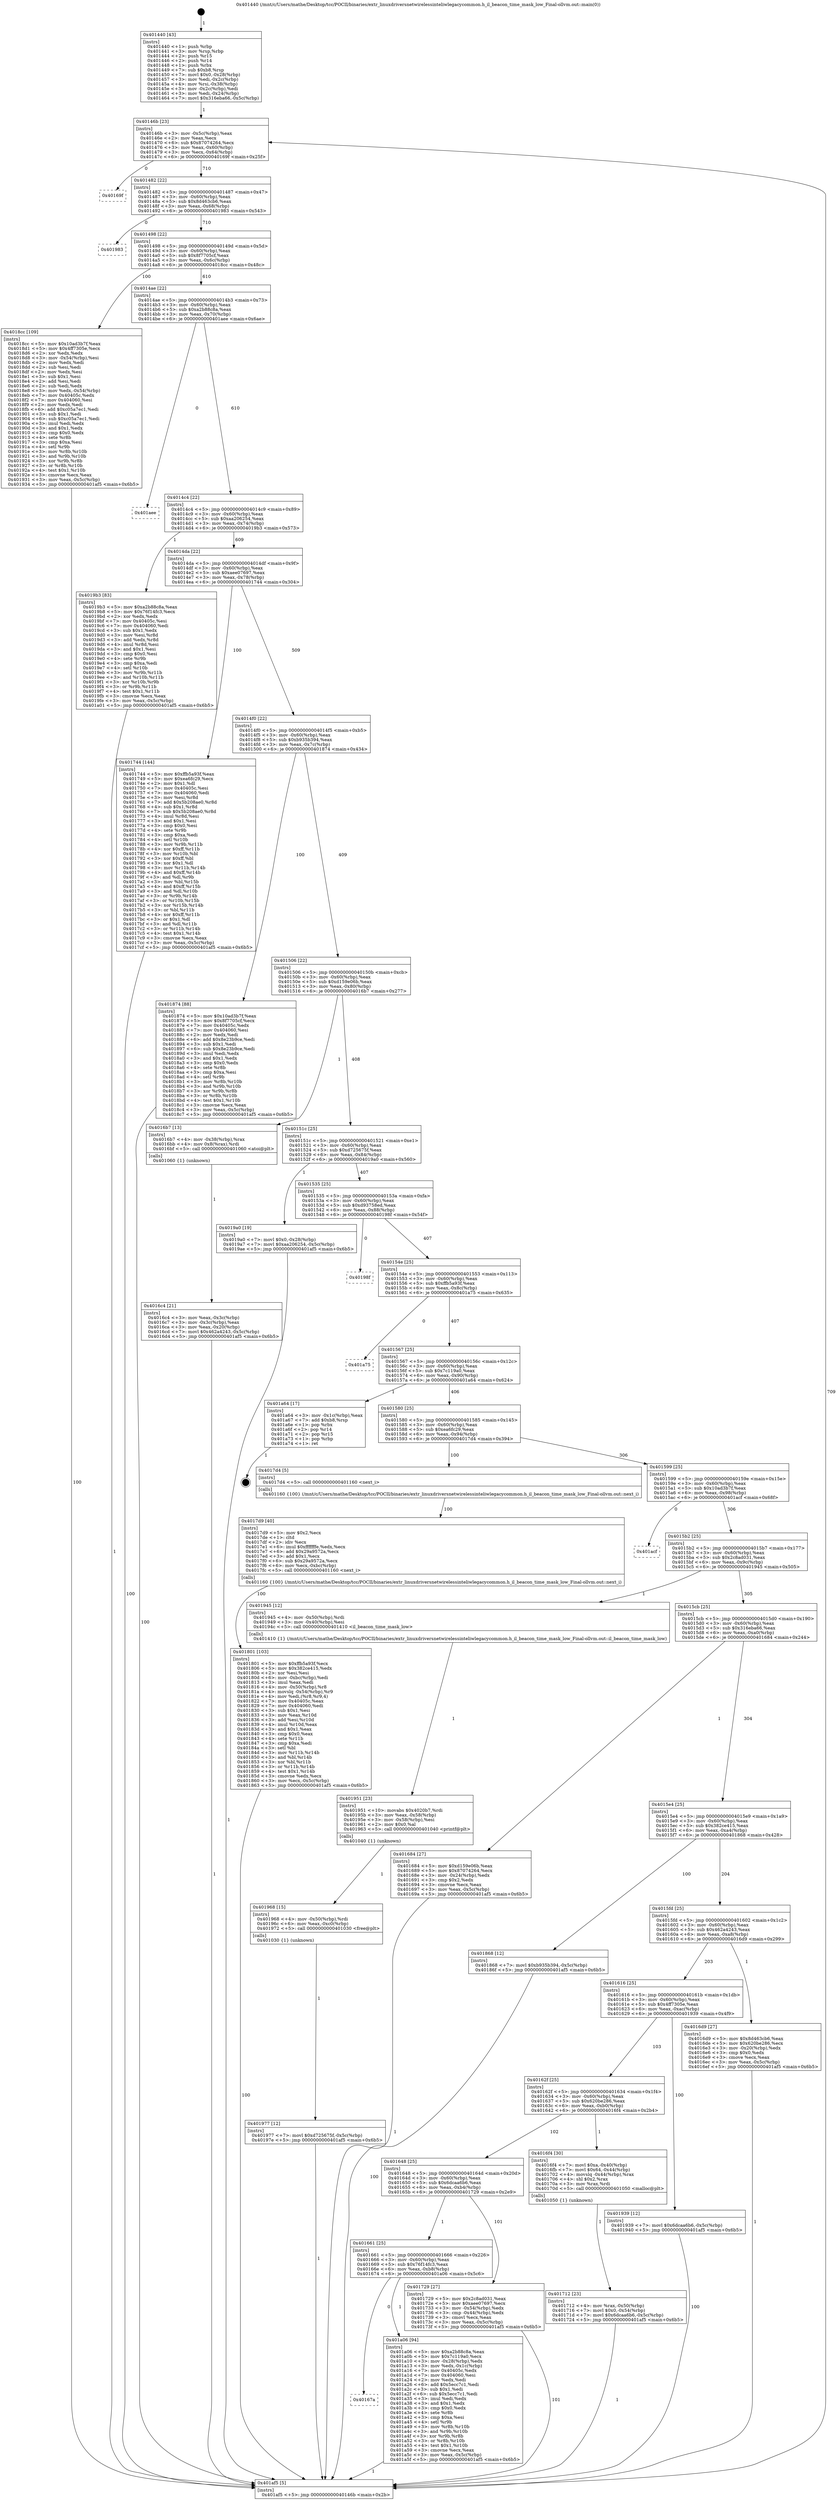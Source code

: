 digraph "0x401440" {
  label = "0x401440 (/mnt/c/Users/mathe/Desktop/tcc/POCII/binaries/extr_linuxdriversnetwirelessinteliwlegacycommon.h_il_beacon_time_mask_low_Final-ollvm.out::main(0))"
  labelloc = "t"
  node[shape=record]

  Entry [label="",width=0.3,height=0.3,shape=circle,fillcolor=black,style=filled]
  "0x40146b" [label="{
     0x40146b [23]\l
     | [instrs]\l
     &nbsp;&nbsp;0x40146b \<+3\>: mov -0x5c(%rbp),%eax\l
     &nbsp;&nbsp;0x40146e \<+2\>: mov %eax,%ecx\l
     &nbsp;&nbsp;0x401470 \<+6\>: sub $0x87074264,%ecx\l
     &nbsp;&nbsp;0x401476 \<+3\>: mov %eax,-0x60(%rbp)\l
     &nbsp;&nbsp;0x401479 \<+3\>: mov %ecx,-0x64(%rbp)\l
     &nbsp;&nbsp;0x40147c \<+6\>: je 000000000040169f \<main+0x25f\>\l
  }"]
  "0x40169f" [label="{
     0x40169f\l
  }", style=dashed]
  "0x401482" [label="{
     0x401482 [22]\l
     | [instrs]\l
     &nbsp;&nbsp;0x401482 \<+5\>: jmp 0000000000401487 \<main+0x47\>\l
     &nbsp;&nbsp;0x401487 \<+3\>: mov -0x60(%rbp),%eax\l
     &nbsp;&nbsp;0x40148a \<+5\>: sub $0x8d463cb6,%eax\l
     &nbsp;&nbsp;0x40148f \<+3\>: mov %eax,-0x68(%rbp)\l
     &nbsp;&nbsp;0x401492 \<+6\>: je 0000000000401983 \<main+0x543\>\l
  }"]
  Exit [label="",width=0.3,height=0.3,shape=circle,fillcolor=black,style=filled,peripheries=2]
  "0x401983" [label="{
     0x401983\l
  }", style=dashed]
  "0x401498" [label="{
     0x401498 [22]\l
     | [instrs]\l
     &nbsp;&nbsp;0x401498 \<+5\>: jmp 000000000040149d \<main+0x5d\>\l
     &nbsp;&nbsp;0x40149d \<+3\>: mov -0x60(%rbp),%eax\l
     &nbsp;&nbsp;0x4014a0 \<+5\>: sub $0x8f7705cf,%eax\l
     &nbsp;&nbsp;0x4014a5 \<+3\>: mov %eax,-0x6c(%rbp)\l
     &nbsp;&nbsp;0x4014a8 \<+6\>: je 00000000004018cc \<main+0x48c\>\l
  }"]
  "0x40167a" [label="{
     0x40167a\l
  }", style=dashed]
  "0x4018cc" [label="{
     0x4018cc [109]\l
     | [instrs]\l
     &nbsp;&nbsp;0x4018cc \<+5\>: mov $0x10ad3b7f,%eax\l
     &nbsp;&nbsp;0x4018d1 \<+5\>: mov $0x4ff7305e,%ecx\l
     &nbsp;&nbsp;0x4018d6 \<+2\>: xor %edx,%edx\l
     &nbsp;&nbsp;0x4018d8 \<+3\>: mov -0x54(%rbp),%esi\l
     &nbsp;&nbsp;0x4018db \<+2\>: mov %edx,%edi\l
     &nbsp;&nbsp;0x4018dd \<+2\>: sub %esi,%edi\l
     &nbsp;&nbsp;0x4018df \<+2\>: mov %edx,%esi\l
     &nbsp;&nbsp;0x4018e1 \<+3\>: sub $0x1,%esi\l
     &nbsp;&nbsp;0x4018e4 \<+2\>: add %esi,%edi\l
     &nbsp;&nbsp;0x4018e6 \<+2\>: sub %edi,%edx\l
     &nbsp;&nbsp;0x4018e8 \<+3\>: mov %edx,-0x54(%rbp)\l
     &nbsp;&nbsp;0x4018eb \<+7\>: mov 0x40405c,%edx\l
     &nbsp;&nbsp;0x4018f2 \<+7\>: mov 0x404060,%esi\l
     &nbsp;&nbsp;0x4018f9 \<+2\>: mov %edx,%edi\l
     &nbsp;&nbsp;0x4018fb \<+6\>: add $0xc05a7ec1,%edi\l
     &nbsp;&nbsp;0x401901 \<+3\>: sub $0x1,%edi\l
     &nbsp;&nbsp;0x401904 \<+6\>: sub $0xc05a7ec1,%edi\l
     &nbsp;&nbsp;0x40190a \<+3\>: imul %edi,%edx\l
     &nbsp;&nbsp;0x40190d \<+3\>: and $0x1,%edx\l
     &nbsp;&nbsp;0x401910 \<+3\>: cmp $0x0,%edx\l
     &nbsp;&nbsp;0x401913 \<+4\>: sete %r8b\l
     &nbsp;&nbsp;0x401917 \<+3\>: cmp $0xa,%esi\l
     &nbsp;&nbsp;0x40191a \<+4\>: setl %r9b\l
     &nbsp;&nbsp;0x40191e \<+3\>: mov %r8b,%r10b\l
     &nbsp;&nbsp;0x401921 \<+3\>: and %r9b,%r10b\l
     &nbsp;&nbsp;0x401924 \<+3\>: xor %r9b,%r8b\l
     &nbsp;&nbsp;0x401927 \<+3\>: or %r8b,%r10b\l
     &nbsp;&nbsp;0x40192a \<+4\>: test $0x1,%r10b\l
     &nbsp;&nbsp;0x40192e \<+3\>: cmovne %ecx,%eax\l
     &nbsp;&nbsp;0x401931 \<+3\>: mov %eax,-0x5c(%rbp)\l
     &nbsp;&nbsp;0x401934 \<+5\>: jmp 0000000000401af5 \<main+0x6b5\>\l
  }"]
  "0x4014ae" [label="{
     0x4014ae [22]\l
     | [instrs]\l
     &nbsp;&nbsp;0x4014ae \<+5\>: jmp 00000000004014b3 \<main+0x73\>\l
     &nbsp;&nbsp;0x4014b3 \<+3\>: mov -0x60(%rbp),%eax\l
     &nbsp;&nbsp;0x4014b6 \<+5\>: sub $0xa2b88c8a,%eax\l
     &nbsp;&nbsp;0x4014bb \<+3\>: mov %eax,-0x70(%rbp)\l
     &nbsp;&nbsp;0x4014be \<+6\>: je 0000000000401aee \<main+0x6ae\>\l
  }"]
  "0x401a06" [label="{
     0x401a06 [94]\l
     | [instrs]\l
     &nbsp;&nbsp;0x401a06 \<+5\>: mov $0xa2b88c8a,%eax\l
     &nbsp;&nbsp;0x401a0b \<+5\>: mov $0x7c119a0,%ecx\l
     &nbsp;&nbsp;0x401a10 \<+3\>: mov -0x28(%rbp),%edx\l
     &nbsp;&nbsp;0x401a13 \<+3\>: mov %edx,-0x1c(%rbp)\l
     &nbsp;&nbsp;0x401a16 \<+7\>: mov 0x40405c,%edx\l
     &nbsp;&nbsp;0x401a1d \<+7\>: mov 0x404060,%esi\l
     &nbsp;&nbsp;0x401a24 \<+2\>: mov %edx,%edi\l
     &nbsp;&nbsp;0x401a26 \<+6\>: add $0x5ecc7c1,%edi\l
     &nbsp;&nbsp;0x401a2c \<+3\>: sub $0x1,%edi\l
     &nbsp;&nbsp;0x401a2f \<+6\>: sub $0x5ecc7c1,%edi\l
     &nbsp;&nbsp;0x401a35 \<+3\>: imul %edi,%edx\l
     &nbsp;&nbsp;0x401a38 \<+3\>: and $0x1,%edx\l
     &nbsp;&nbsp;0x401a3b \<+3\>: cmp $0x0,%edx\l
     &nbsp;&nbsp;0x401a3e \<+4\>: sete %r8b\l
     &nbsp;&nbsp;0x401a42 \<+3\>: cmp $0xa,%esi\l
     &nbsp;&nbsp;0x401a45 \<+4\>: setl %r9b\l
     &nbsp;&nbsp;0x401a49 \<+3\>: mov %r8b,%r10b\l
     &nbsp;&nbsp;0x401a4c \<+3\>: and %r9b,%r10b\l
     &nbsp;&nbsp;0x401a4f \<+3\>: xor %r9b,%r8b\l
     &nbsp;&nbsp;0x401a52 \<+3\>: or %r8b,%r10b\l
     &nbsp;&nbsp;0x401a55 \<+4\>: test $0x1,%r10b\l
     &nbsp;&nbsp;0x401a59 \<+3\>: cmovne %ecx,%eax\l
     &nbsp;&nbsp;0x401a5c \<+3\>: mov %eax,-0x5c(%rbp)\l
     &nbsp;&nbsp;0x401a5f \<+5\>: jmp 0000000000401af5 \<main+0x6b5\>\l
  }"]
  "0x401aee" [label="{
     0x401aee\l
  }", style=dashed]
  "0x4014c4" [label="{
     0x4014c4 [22]\l
     | [instrs]\l
     &nbsp;&nbsp;0x4014c4 \<+5\>: jmp 00000000004014c9 \<main+0x89\>\l
     &nbsp;&nbsp;0x4014c9 \<+3\>: mov -0x60(%rbp),%eax\l
     &nbsp;&nbsp;0x4014cc \<+5\>: sub $0xaa206254,%eax\l
     &nbsp;&nbsp;0x4014d1 \<+3\>: mov %eax,-0x74(%rbp)\l
     &nbsp;&nbsp;0x4014d4 \<+6\>: je 00000000004019b3 \<main+0x573\>\l
  }"]
  "0x401977" [label="{
     0x401977 [12]\l
     | [instrs]\l
     &nbsp;&nbsp;0x401977 \<+7\>: movl $0xd725675f,-0x5c(%rbp)\l
     &nbsp;&nbsp;0x40197e \<+5\>: jmp 0000000000401af5 \<main+0x6b5\>\l
  }"]
  "0x4019b3" [label="{
     0x4019b3 [83]\l
     | [instrs]\l
     &nbsp;&nbsp;0x4019b3 \<+5\>: mov $0xa2b88c8a,%eax\l
     &nbsp;&nbsp;0x4019b8 \<+5\>: mov $0x76f14fc3,%ecx\l
     &nbsp;&nbsp;0x4019bd \<+2\>: xor %edx,%edx\l
     &nbsp;&nbsp;0x4019bf \<+7\>: mov 0x40405c,%esi\l
     &nbsp;&nbsp;0x4019c6 \<+7\>: mov 0x404060,%edi\l
     &nbsp;&nbsp;0x4019cd \<+3\>: sub $0x1,%edx\l
     &nbsp;&nbsp;0x4019d0 \<+3\>: mov %esi,%r8d\l
     &nbsp;&nbsp;0x4019d3 \<+3\>: add %edx,%r8d\l
     &nbsp;&nbsp;0x4019d6 \<+4\>: imul %r8d,%esi\l
     &nbsp;&nbsp;0x4019da \<+3\>: and $0x1,%esi\l
     &nbsp;&nbsp;0x4019dd \<+3\>: cmp $0x0,%esi\l
     &nbsp;&nbsp;0x4019e0 \<+4\>: sete %r9b\l
     &nbsp;&nbsp;0x4019e4 \<+3\>: cmp $0xa,%edi\l
     &nbsp;&nbsp;0x4019e7 \<+4\>: setl %r10b\l
     &nbsp;&nbsp;0x4019eb \<+3\>: mov %r9b,%r11b\l
     &nbsp;&nbsp;0x4019ee \<+3\>: and %r10b,%r11b\l
     &nbsp;&nbsp;0x4019f1 \<+3\>: xor %r10b,%r9b\l
     &nbsp;&nbsp;0x4019f4 \<+3\>: or %r9b,%r11b\l
     &nbsp;&nbsp;0x4019f7 \<+4\>: test $0x1,%r11b\l
     &nbsp;&nbsp;0x4019fb \<+3\>: cmovne %ecx,%eax\l
     &nbsp;&nbsp;0x4019fe \<+3\>: mov %eax,-0x5c(%rbp)\l
     &nbsp;&nbsp;0x401a01 \<+5\>: jmp 0000000000401af5 \<main+0x6b5\>\l
  }"]
  "0x4014da" [label="{
     0x4014da [22]\l
     | [instrs]\l
     &nbsp;&nbsp;0x4014da \<+5\>: jmp 00000000004014df \<main+0x9f\>\l
     &nbsp;&nbsp;0x4014df \<+3\>: mov -0x60(%rbp),%eax\l
     &nbsp;&nbsp;0x4014e2 \<+5\>: sub $0xaee07697,%eax\l
     &nbsp;&nbsp;0x4014e7 \<+3\>: mov %eax,-0x78(%rbp)\l
     &nbsp;&nbsp;0x4014ea \<+6\>: je 0000000000401744 \<main+0x304\>\l
  }"]
  "0x401968" [label="{
     0x401968 [15]\l
     | [instrs]\l
     &nbsp;&nbsp;0x401968 \<+4\>: mov -0x50(%rbp),%rdi\l
     &nbsp;&nbsp;0x40196c \<+6\>: mov %eax,-0xc0(%rbp)\l
     &nbsp;&nbsp;0x401972 \<+5\>: call 0000000000401030 \<free@plt\>\l
     | [calls]\l
     &nbsp;&nbsp;0x401030 \{1\} (unknown)\l
  }"]
  "0x401744" [label="{
     0x401744 [144]\l
     | [instrs]\l
     &nbsp;&nbsp;0x401744 \<+5\>: mov $0xffb5a93f,%eax\l
     &nbsp;&nbsp;0x401749 \<+5\>: mov $0xea6fc29,%ecx\l
     &nbsp;&nbsp;0x40174e \<+2\>: mov $0x1,%dl\l
     &nbsp;&nbsp;0x401750 \<+7\>: mov 0x40405c,%esi\l
     &nbsp;&nbsp;0x401757 \<+7\>: mov 0x404060,%edi\l
     &nbsp;&nbsp;0x40175e \<+3\>: mov %esi,%r8d\l
     &nbsp;&nbsp;0x401761 \<+7\>: add $0x5b208ae0,%r8d\l
     &nbsp;&nbsp;0x401768 \<+4\>: sub $0x1,%r8d\l
     &nbsp;&nbsp;0x40176c \<+7\>: sub $0x5b208ae0,%r8d\l
     &nbsp;&nbsp;0x401773 \<+4\>: imul %r8d,%esi\l
     &nbsp;&nbsp;0x401777 \<+3\>: and $0x1,%esi\l
     &nbsp;&nbsp;0x40177a \<+3\>: cmp $0x0,%esi\l
     &nbsp;&nbsp;0x40177d \<+4\>: sete %r9b\l
     &nbsp;&nbsp;0x401781 \<+3\>: cmp $0xa,%edi\l
     &nbsp;&nbsp;0x401784 \<+4\>: setl %r10b\l
     &nbsp;&nbsp;0x401788 \<+3\>: mov %r9b,%r11b\l
     &nbsp;&nbsp;0x40178b \<+4\>: xor $0xff,%r11b\l
     &nbsp;&nbsp;0x40178f \<+3\>: mov %r10b,%bl\l
     &nbsp;&nbsp;0x401792 \<+3\>: xor $0xff,%bl\l
     &nbsp;&nbsp;0x401795 \<+3\>: xor $0x1,%dl\l
     &nbsp;&nbsp;0x401798 \<+3\>: mov %r11b,%r14b\l
     &nbsp;&nbsp;0x40179b \<+4\>: and $0xff,%r14b\l
     &nbsp;&nbsp;0x40179f \<+3\>: and %dl,%r9b\l
     &nbsp;&nbsp;0x4017a2 \<+3\>: mov %bl,%r15b\l
     &nbsp;&nbsp;0x4017a5 \<+4\>: and $0xff,%r15b\l
     &nbsp;&nbsp;0x4017a9 \<+3\>: and %dl,%r10b\l
     &nbsp;&nbsp;0x4017ac \<+3\>: or %r9b,%r14b\l
     &nbsp;&nbsp;0x4017af \<+3\>: or %r10b,%r15b\l
     &nbsp;&nbsp;0x4017b2 \<+3\>: xor %r15b,%r14b\l
     &nbsp;&nbsp;0x4017b5 \<+3\>: or %bl,%r11b\l
     &nbsp;&nbsp;0x4017b8 \<+4\>: xor $0xff,%r11b\l
     &nbsp;&nbsp;0x4017bc \<+3\>: or $0x1,%dl\l
     &nbsp;&nbsp;0x4017bf \<+3\>: and %dl,%r11b\l
     &nbsp;&nbsp;0x4017c2 \<+3\>: or %r11b,%r14b\l
     &nbsp;&nbsp;0x4017c5 \<+4\>: test $0x1,%r14b\l
     &nbsp;&nbsp;0x4017c9 \<+3\>: cmovne %ecx,%eax\l
     &nbsp;&nbsp;0x4017cc \<+3\>: mov %eax,-0x5c(%rbp)\l
     &nbsp;&nbsp;0x4017cf \<+5\>: jmp 0000000000401af5 \<main+0x6b5\>\l
  }"]
  "0x4014f0" [label="{
     0x4014f0 [22]\l
     | [instrs]\l
     &nbsp;&nbsp;0x4014f0 \<+5\>: jmp 00000000004014f5 \<main+0xb5\>\l
     &nbsp;&nbsp;0x4014f5 \<+3\>: mov -0x60(%rbp),%eax\l
     &nbsp;&nbsp;0x4014f8 \<+5\>: sub $0xb935b394,%eax\l
     &nbsp;&nbsp;0x4014fd \<+3\>: mov %eax,-0x7c(%rbp)\l
     &nbsp;&nbsp;0x401500 \<+6\>: je 0000000000401874 \<main+0x434\>\l
  }"]
  "0x401951" [label="{
     0x401951 [23]\l
     | [instrs]\l
     &nbsp;&nbsp;0x401951 \<+10\>: movabs $0x4020b7,%rdi\l
     &nbsp;&nbsp;0x40195b \<+3\>: mov %eax,-0x58(%rbp)\l
     &nbsp;&nbsp;0x40195e \<+3\>: mov -0x58(%rbp),%esi\l
     &nbsp;&nbsp;0x401961 \<+2\>: mov $0x0,%al\l
     &nbsp;&nbsp;0x401963 \<+5\>: call 0000000000401040 \<printf@plt\>\l
     | [calls]\l
     &nbsp;&nbsp;0x401040 \{1\} (unknown)\l
  }"]
  "0x401874" [label="{
     0x401874 [88]\l
     | [instrs]\l
     &nbsp;&nbsp;0x401874 \<+5\>: mov $0x10ad3b7f,%eax\l
     &nbsp;&nbsp;0x401879 \<+5\>: mov $0x8f7705cf,%ecx\l
     &nbsp;&nbsp;0x40187e \<+7\>: mov 0x40405c,%edx\l
     &nbsp;&nbsp;0x401885 \<+7\>: mov 0x404060,%esi\l
     &nbsp;&nbsp;0x40188c \<+2\>: mov %edx,%edi\l
     &nbsp;&nbsp;0x40188e \<+6\>: add $0x8e23b9ce,%edi\l
     &nbsp;&nbsp;0x401894 \<+3\>: sub $0x1,%edi\l
     &nbsp;&nbsp;0x401897 \<+6\>: sub $0x8e23b9ce,%edi\l
     &nbsp;&nbsp;0x40189d \<+3\>: imul %edi,%edx\l
     &nbsp;&nbsp;0x4018a0 \<+3\>: and $0x1,%edx\l
     &nbsp;&nbsp;0x4018a3 \<+3\>: cmp $0x0,%edx\l
     &nbsp;&nbsp;0x4018a6 \<+4\>: sete %r8b\l
     &nbsp;&nbsp;0x4018aa \<+3\>: cmp $0xa,%esi\l
     &nbsp;&nbsp;0x4018ad \<+4\>: setl %r9b\l
     &nbsp;&nbsp;0x4018b1 \<+3\>: mov %r8b,%r10b\l
     &nbsp;&nbsp;0x4018b4 \<+3\>: and %r9b,%r10b\l
     &nbsp;&nbsp;0x4018b7 \<+3\>: xor %r9b,%r8b\l
     &nbsp;&nbsp;0x4018ba \<+3\>: or %r8b,%r10b\l
     &nbsp;&nbsp;0x4018bd \<+4\>: test $0x1,%r10b\l
     &nbsp;&nbsp;0x4018c1 \<+3\>: cmovne %ecx,%eax\l
     &nbsp;&nbsp;0x4018c4 \<+3\>: mov %eax,-0x5c(%rbp)\l
     &nbsp;&nbsp;0x4018c7 \<+5\>: jmp 0000000000401af5 \<main+0x6b5\>\l
  }"]
  "0x401506" [label="{
     0x401506 [22]\l
     | [instrs]\l
     &nbsp;&nbsp;0x401506 \<+5\>: jmp 000000000040150b \<main+0xcb\>\l
     &nbsp;&nbsp;0x40150b \<+3\>: mov -0x60(%rbp),%eax\l
     &nbsp;&nbsp;0x40150e \<+5\>: sub $0xd159e06b,%eax\l
     &nbsp;&nbsp;0x401513 \<+3\>: mov %eax,-0x80(%rbp)\l
     &nbsp;&nbsp;0x401516 \<+6\>: je 00000000004016b7 \<main+0x277\>\l
  }"]
  "0x401801" [label="{
     0x401801 [103]\l
     | [instrs]\l
     &nbsp;&nbsp;0x401801 \<+5\>: mov $0xffb5a93f,%ecx\l
     &nbsp;&nbsp;0x401806 \<+5\>: mov $0x382ce415,%edx\l
     &nbsp;&nbsp;0x40180b \<+2\>: xor %esi,%esi\l
     &nbsp;&nbsp;0x40180d \<+6\>: mov -0xbc(%rbp),%edi\l
     &nbsp;&nbsp;0x401813 \<+3\>: imul %eax,%edi\l
     &nbsp;&nbsp;0x401816 \<+4\>: mov -0x50(%rbp),%r8\l
     &nbsp;&nbsp;0x40181a \<+4\>: movslq -0x54(%rbp),%r9\l
     &nbsp;&nbsp;0x40181e \<+4\>: mov %edi,(%r8,%r9,4)\l
     &nbsp;&nbsp;0x401822 \<+7\>: mov 0x40405c,%eax\l
     &nbsp;&nbsp;0x401829 \<+7\>: mov 0x404060,%edi\l
     &nbsp;&nbsp;0x401830 \<+3\>: sub $0x1,%esi\l
     &nbsp;&nbsp;0x401833 \<+3\>: mov %eax,%r10d\l
     &nbsp;&nbsp;0x401836 \<+3\>: add %esi,%r10d\l
     &nbsp;&nbsp;0x401839 \<+4\>: imul %r10d,%eax\l
     &nbsp;&nbsp;0x40183d \<+3\>: and $0x1,%eax\l
     &nbsp;&nbsp;0x401840 \<+3\>: cmp $0x0,%eax\l
     &nbsp;&nbsp;0x401843 \<+4\>: sete %r11b\l
     &nbsp;&nbsp;0x401847 \<+3\>: cmp $0xa,%edi\l
     &nbsp;&nbsp;0x40184a \<+3\>: setl %bl\l
     &nbsp;&nbsp;0x40184d \<+3\>: mov %r11b,%r14b\l
     &nbsp;&nbsp;0x401850 \<+3\>: and %bl,%r14b\l
     &nbsp;&nbsp;0x401853 \<+3\>: xor %bl,%r11b\l
     &nbsp;&nbsp;0x401856 \<+3\>: or %r11b,%r14b\l
     &nbsp;&nbsp;0x401859 \<+4\>: test $0x1,%r14b\l
     &nbsp;&nbsp;0x40185d \<+3\>: cmovne %edx,%ecx\l
     &nbsp;&nbsp;0x401860 \<+3\>: mov %ecx,-0x5c(%rbp)\l
     &nbsp;&nbsp;0x401863 \<+5\>: jmp 0000000000401af5 \<main+0x6b5\>\l
  }"]
  "0x4016b7" [label="{
     0x4016b7 [13]\l
     | [instrs]\l
     &nbsp;&nbsp;0x4016b7 \<+4\>: mov -0x38(%rbp),%rax\l
     &nbsp;&nbsp;0x4016bb \<+4\>: mov 0x8(%rax),%rdi\l
     &nbsp;&nbsp;0x4016bf \<+5\>: call 0000000000401060 \<atoi@plt\>\l
     | [calls]\l
     &nbsp;&nbsp;0x401060 \{1\} (unknown)\l
  }"]
  "0x40151c" [label="{
     0x40151c [25]\l
     | [instrs]\l
     &nbsp;&nbsp;0x40151c \<+5\>: jmp 0000000000401521 \<main+0xe1\>\l
     &nbsp;&nbsp;0x401521 \<+3\>: mov -0x60(%rbp),%eax\l
     &nbsp;&nbsp;0x401524 \<+5\>: sub $0xd725675f,%eax\l
     &nbsp;&nbsp;0x401529 \<+6\>: mov %eax,-0x84(%rbp)\l
     &nbsp;&nbsp;0x40152f \<+6\>: je 00000000004019a0 \<main+0x560\>\l
  }"]
  "0x4017d9" [label="{
     0x4017d9 [40]\l
     | [instrs]\l
     &nbsp;&nbsp;0x4017d9 \<+5\>: mov $0x2,%ecx\l
     &nbsp;&nbsp;0x4017de \<+1\>: cltd\l
     &nbsp;&nbsp;0x4017df \<+2\>: idiv %ecx\l
     &nbsp;&nbsp;0x4017e1 \<+6\>: imul $0xfffffffe,%edx,%ecx\l
     &nbsp;&nbsp;0x4017e7 \<+6\>: add $0x29a9572a,%ecx\l
     &nbsp;&nbsp;0x4017ed \<+3\>: add $0x1,%ecx\l
     &nbsp;&nbsp;0x4017f0 \<+6\>: sub $0x29a9572a,%ecx\l
     &nbsp;&nbsp;0x4017f6 \<+6\>: mov %ecx,-0xbc(%rbp)\l
     &nbsp;&nbsp;0x4017fc \<+5\>: call 0000000000401160 \<next_i\>\l
     | [calls]\l
     &nbsp;&nbsp;0x401160 \{100\} (/mnt/c/Users/mathe/Desktop/tcc/POCII/binaries/extr_linuxdriversnetwirelessinteliwlegacycommon.h_il_beacon_time_mask_low_Final-ollvm.out::next_i)\l
  }"]
  "0x4019a0" [label="{
     0x4019a0 [19]\l
     | [instrs]\l
     &nbsp;&nbsp;0x4019a0 \<+7\>: movl $0x0,-0x28(%rbp)\l
     &nbsp;&nbsp;0x4019a7 \<+7\>: movl $0xaa206254,-0x5c(%rbp)\l
     &nbsp;&nbsp;0x4019ae \<+5\>: jmp 0000000000401af5 \<main+0x6b5\>\l
  }"]
  "0x401535" [label="{
     0x401535 [25]\l
     | [instrs]\l
     &nbsp;&nbsp;0x401535 \<+5\>: jmp 000000000040153a \<main+0xfa\>\l
     &nbsp;&nbsp;0x40153a \<+3\>: mov -0x60(%rbp),%eax\l
     &nbsp;&nbsp;0x40153d \<+5\>: sub $0xd93758ed,%eax\l
     &nbsp;&nbsp;0x401542 \<+6\>: mov %eax,-0x88(%rbp)\l
     &nbsp;&nbsp;0x401548 \<+6\>: je 000000000040198f \<main+0x54f\>\l
  }"]
  "0x401661" [label="{
     0x401661 [25]\l
     | [instrs]\l
     &nbsp;&nbsp;0x401661 \<+5\>: jmp 0000000000401666 \<main+0x226\>\l
     &nbsp;&nbsp;0x401666 \<+3\>: mov -0x60(%rbp),%eax\l
     &nbsp;&nbsp;0x401669 \<+5\>: sub $0x76f14fc3,%eax\l
     &nbsp;&nbsp;0x40166e \<+6\>: mov %eax,-0xb8(%rbp)\l
     &nbsp;&nbsp;0x401674 \<+6\>: je 0000000000401a06 \<main+0x5c6\>\l
  }"]
  "0x40198f" [label="{
     0x40198f\l
  }", style=dashed]
  "0x40154e" [label="{
     0x40154e [25]\l
     | [instrs]\l
     &nbsp;&nbsp;0x40154e \<+5\>: jmp 0000000000401553 \<main+0x113\>\l
     &nbsp;&nbsp;0x401553 \<+3\>: mov -0x60(%rbp),%eax\l
     &nbsp;&nbsp;0x401556 \<+5\>: sub $0xffb5a93f,%eax\l
     &nbsp;&nbsp;0x40155b \<+6\>: mov %eax,-0x8c(%rbp)\l
     &nbsp;&nbsp;0x401561 \<+6\>: je 0000000000401a75 \<main+0x635\>\l
  }"]
  "0x401729" [label="{
     0x401729 [27]\l
     | [instrs]\l
     &nbsp;&nbsp;0x401729 \<+5\>: mov $0x2c8ad031,%eax\l
     &nbsp;&nbsp;0x40172e \<+5\>: mov $0xaee07697,%ecx\l
     &nbsp;&nbsp;0x401733 \<+3\>: mov -0x54(%rbp),%edx\l
     &nbsp;&nbsp;0x401736 \<+3\>: cmp -0x44(%rbp),%edx\l
     &nbsp;&nbsp;0x401739 \<+3\>: cmovl %ecx,%eax\l
     &nbsp;&nbsp;0x40173c \<+3\>: mov %eax,-0x5c(%rbp)\l
     &nbsp;&nbsp;0x40173f \<+5\>: jmp 0000000000401af5 \<main+0x6b5\>\l
  }"]
  "0x401a75" [label="{
     0x401a75\l
  }", style=dashed]
  "0x401567" [label="{
     0x401567 [25]\l
     | [instrs]\l
     &nbsp;&nbsp;0x401567 \<+5\>: jmp 000000000040156c \<main+0x12c\>\l
     &nbsp;&nbsp;0x40156c \<+3\>: mov -0x60(%rbp),%eax\l
     &nbsp;&nbsp;0x40156f \<+5\>: sub $0x7c119a0,%eax\l
     &nbsp;&nbsp;0x401574 \<+6\>: mov %eax,-0x90(%rbp)\l
     &nbsp;&nbsp;0x40157a \<+6\>: je 0000000000401a64 \<main+0x624\>\l
  }"]
  "0x401712" [label="{
     0x401712 [23]\l
     | [instrs]\l
     &nbsp;&nbsp;0x401712 \<+4\>: mov %rax,-0x50(%rbp)\l
     &nbsp;&nbsp;0x401716 \<+7\>: movl $0x0,-0x54(%rbp)\l
     &nbsp;&nbsp;0x40171d \<+7\>: movl $0x6dcaa6b6,-0x5c(%rbp)\l
     &nbsp;&nbsp;0x401724 \<+5\>: jmp 0000000000401af5 \<main+0x6b5\>\l
  }"]
  "0x401a64" [label="{
     0x401a64 [17]\l
     | [instrs]\l
     &nbsp;&nbsp;0x401a64 \<+3\>: mov -0x1c(%rbp),%eax\l
     &nbsp;&nbsp;0x401a67 \<+7\>: add $0xb8,%rsp\l
     &nbsp;&nbsp;0x401a6e \<+1\>: pop %rbx\l
     &nbsp;&nbsp;0x401a6f \<+2\>: pop %r14\l
     &nbsp;&nbsp;0x401a71 \<+2\>: pop %r15\l
     &nbsp;&nbsp;0x401a73 \<+1\>: pop %rbp\l
     &nbsp;&nbsp;0x401a74 \<+1\>: ret\l
  }"]
  "0x401580" [label="{
     0x401580 [25]\l
     | [instrs]\l
     &nbsp;&nbsp;0x401580 \<+5\>: jmp 0000000000401585 \<main+0x145\>\l
     &nbsp;&nbsp;0x401585 \<+3\>: mov -0x60(%rbp),%eax\l
     &nbsp;&nbsp;0x401588 \<+5\>: sub $0xea6fc29,%eax\l
     &nbsp;&nbsp;0x40158d \<+6\>: mov %eax,-0x94(%rbp)\l
     &nbsp;&nbsp;0x401593 \<+6\>: je 00000000004017d4 \<main+0x394\>\l
  }"]
  "0x401648" [label="{
     0x401648 [25]\l
     | [instrs]\l
     &nbsp;&nbsp;0x401648 \<+5\>: jmp 000000000040164d \<main+0x20d\>\l
     &nbsp;&nbsp;0x40164d \<+3\>: mov -0x60(%rbp),%eax\l
     &nbsp;&nbsp;0x401650 \<+5\>: sub $0x6dcaa6b6,%eax\l
     &nbsp;&nbsp;0x401655 \<+6\>: mov %eax,-0xb4(%rbp)\l
     &nbsp;&nbsp;0x40165b \<+6\>: je 0000000000401729 \<main+0x2e9\>\l
  }"]
  "0x4017d4" [label="{
     0x4017d4 [5]\l
     | [instrs]\l
     &nbsp;&nbsp;0x4017d4 \<+5\>: call 0000000000401160 \<next_i\>\l
     | [calls]\l
     &nbsp;&nbsp;0x401160 \{100\} (/mnt/c/Users/mathe/Desktop/tcc/POCII/binaries/extr_linuxdriversnetwirelessinteliwlegacycommon.h_il_beacon_time_mask_low_Final-ollvm.out::next_i)\l
  }"]
  "0x401599" [label="{
     0x401599 [25]\l
     | [instrs]\l
     &nbsp;&nbsp;0x401599 \<+5\>: jmp 000000000040159e \<main+0x15e\>\l
     &nbsp;&nbsp;0x40159e \<+3\>: mov -0x60(%rbp),%eax\l
     &nbsp;&nbsp;0x4015a1 \<+5\>: sub $0x10ad3b7f,%eax\l
     &nbsp;&nbsp;0x4015a6 \<+6\>: mov %eax,-0x98(%rbp)\l
     &nbsp;&nbsp;0x4015ac \<+6\>: je 0000000000401acf \<main+0x68f\>\l
  }"]
  "0x4016f4" [label="{
     0x4016f4 [30]\l
     | [instrs]\l
     &nbsp;&nbsp;0x4016f4 \<+7\>: movl $0xa,-0x40(%rbp)\l
     &nbsp;&nbsp;0x4016fb \<+7\>: movl $0x64,-0x44(%rbp)\l
     &nbsp;&nbsp;0x401702 \<+4\>: movslq -0x44(%rbp),%rax\l
     &nbsp;&nbsp;0x401706 \<+4\>: shl $0x2,%rax\l
     &nbsp;&nbsp;0x40170a \<+3\>: mov %rax,%rdi\l
     &nbsp;&nbsp;0x40170d \<+5\>: call 0000000000401050 \<malloc@plt\>\l
     | [calls]\l
     &nbsp;&nbsp;0x401050 \{1\} (unknown)\l
  }"]
  "0x401acf" [label="{
     0x401acf\l
  }", style=dashed]
  "0x4015b2" [label="{
     0x4015b2 [25]\l
     | [instrs]\l
     &nbsp;&nbsp;0x4015b2 \<+5\>: jmp 00000000004015b7 \<main+0x177\>\l
     &nbsp;&nbsp;0x4015b7 \<+3\>: mov -0x60(%rbp),%eax\l
     &nbsp;&nbsp;0x4015ba \<+5\>: sub $0x2c8ad031,%eax\l
     &nbsp;&nbsp;0x4015bf \<+6\>: mov %eax,-0x9c(%rbp)\l
     &nbsp;&nbsp;0x4015c5 \<+6\>: je 0000000000401945 \<main+0x505\>\l
  }"]
  "0x40162f" [label="{
     0x40162f [25]\l
     | [instrs]\l
     &nbsp;&nbsp;0x40162f \<+5\>: jmp 0000000000401634 \<main+0x1f4\>\l
     &nbsp;&nbsp;0x401634 \<+3\>: mov -0x60(%rbp),%eax\l
     &nbsp;&nbsp;0x401637 \<+5\>: sub $0x620be286,%eax\l
     &nbsp;&nbsp;0x40163c \<+6\>: mov %eax,-0xb0(%rbp)\l
     &nbsp;&nbsp;0x401642 \<+6\>: je 00000000004016f4 \<main+0x2b4\>\l
  }"]
  "0x401945" [label="{
     0x401945 [12]\l
     | [instrs]\l
     &nbsp;&nbsp;0x401945 \<+4\>: mov -0x50(%rbp),%rdi\l
     &nbsp;&nbsp;0x401949 \<+3\>: mov -0x40(%rbp),%esi\l
     &nbsp;&nbsp;0x40194c \<+5\>: call 0000000000401410 \<il_beacon_time_mask_low\>\l
     | [calls]\l
     &nbsp;&nbsp;0x401410 \{1\} (/mnt/c/Users/mathe/Desktop/tcc/POCII/binaries/extr_linuxdriversnetwirelessinteliwlegacycommon.h_il_beacon_time_mask_low_Final-ollvm.out::il_beacon_time_mask_low)\l
  }"]
  "0x4015cb" [label="{
     0x4015cb [25]\l
     | [instrs]\l
     &nbsp;&nbsp;0x4015cb \<+5\>: jmp 00000000004015d0 \<main+0x190\>\l
     &nbsp;&nbsp;0x4015d0 \<+3\>: mov -0x60(%rbp),%eax\l
     &nbsp;&nbsp;0x4015d3 \<+5\>: sub $0x316eba66,%eax\l
     &nbsp;&nbsp;0x4015d8 \<+6\>: mov %eax,-0xa0(%rbp)\l
     &nbsp;&nbsp;0x4015de \<+6\>: je 0000000000401684 \<main+0x244\>\l
  }"]
  "0x401939" [label="{
     0x401939 [12]\l
     | [instrs]\l
     &nbsp;&nbsp;0x401939 \<+7\>: movl $0x6dcaa6b6,-0x5c(%rbp)\l
     &nbsp;&nbsp;0x401940 \<+5\>: jmp 0000000000401af5 \<main+0x6b5\>\l
  }"]
  "0x401684" [label="{
     0x401684 [27]\l
     | [instrs]\l
     &nbsp;&nbsp;0x401684 \<+5\>: mov $0xd159e06b,%eax\l
     &nbsp;&nbsp;0x401689 \<+5\>: mov $0x87074264,%ecx\l
     &nbsp;&nbsp;0x40168e \<+3\>: mov -0x24(%rbp),%edx\l
     &nbsp;&nbsp;0x401691 \<+3\>: cmp $0x2,%edx\l
     &nbsp;&nbsp;0x401694 \<+3\>: cmovne %ecx,%eax\l
     &nbsp;&nbsp;0x401697 \<+3\>: mov %eax,-0x5c(%rbp)\l
     &nbsp;&nbsp;0x40169a \<+5\>: jmp 0000000000401af5 \<main+0x6b5\>\l
  }"]
  "0x4015e4" [label="{
     0x4015e4 [25]\l
     | [instrs]\l
     &nbsp;&nbsp;0x4015e4 \<+5\>: jmp 00000000004015e9 \<main+0x1a9\>\l
     &nbsp;&nbsp;0x4015e9 \<+3\>: mov -0x60(%rbp),%eax\l
     &nbsp;&nbsp;0x4015ec \<+5\>: sub $0x382ce415,%eax\l
     &nbsp;&nbsp;0x4015f1 \<+6\>: mov %eax,-0xa4(%rbp)\l
     &nbsp;&nbsp;0x4015f7 \<+6\>: je 0000000000401868 \<main+0x428\>\l
  }"]
  "0x401af5" [label="{
     0x401af5 [5]\l
     | [instrs]\l
     &nbsp;&nbsp;0x401af5 \<+5\>: jmp 000000000040146b \<main+0x2b\>\l
  }"]
  "0x401440" [label="{
     0x401440 [43]\l
     | [instrs]\l
     &nbsp;&nbsp;0x401440 \<+1\>: push %rbp\l
     &nbsp;&nbsp;0x401441 \<+3\>: mov %rsp,%rbp\l
     &nbsp;&nbsp;0x401444 \<+2\>: push %r15\l
     &nbsp;&nbsp;0x401446 \<+2\>: push %r14\l
     &nbsp;&nbsp;0x401448 \<+1\>: push %rbx\l
     &nbsp;&nbsp;0x401449 \<+7\>: sub $0xb8,%rsp\l
     &nbsp;&nbsp;0x401450 \<+7\>: movl $0x0,-0x28(%rbp)\l
     &nbsp;&nbsp;0x401457 \<+3\>: mov %edi,-0x2c(%rbp)\l
     &nbsp;&nbsp;0x40145a \<+4\>: mov %rsi,-0x38(%rbp)\l
     &nbsp;&nbsp;0x40145e \<+3\>: mov -0x2c(%rbp),%edi\l
     &nbsp;&nbsp;0x401461 \<+3\>: mov %edi,-0x24(%rbp)\l
     &nbsp;&nbsp;0x401464 \<+7\>: movl $0x316eba66,-0x5c(%rbp)\l
  }"]
  "0x4016c4" [label="{
     0x4016c4 [21]\l
     | [instrs]\l
     &nbsp;&nbsp;0x4016c4 \<+3\>: mov %eax,-0x3c(%rbp)\l
     &nbsp;&nbsp;0x4016c7 \<+3\>: mov -0x3c(%rbp),%eax\l
     &nbsp;&nbsp;0x4016ca \<+3\>: mov %eax,-0x20(%rbp)\l
     &nbsp;&nbsp;0x4016cd \<+7\>: movl $0x462a4243,-0x5c(%rbp)\l
     &nbsp;&nbsp;0x4016d4 \<+5\>: jmp 0000000000401af5 \<main+0x6b5\>\l
  }"]
  "0x401616" [label="{
     0x401616 [25]\l
     | [instrs]\l
     &nbsp;&nbsp;0x401616 \<+5\>: jmp 000000000040161b \<main+0x1db\>\l
     &nbsp;&nbsp;0x40161b \<+3\>: mov -0x60(%rbp),%eax\l
     &nbsp;&nbsp;0x40161e \<+5\>: sub $0x4ff7305e,%eax\l
     &nbsp;&nbsp;0x401623 \<+6\>: mov %eax,-0xac(%rbp)\l
     &nbsp;&nbsp;0x401629 \<+6\>: je 0000000000401939 \<main+0x4f9\>\l
  }"]
  "0x401868" [label="{
     0x401868 [12]\l
     | [instrs]\l
     &nbsp;&nbsp;0x401868 \<+7\>: movl $0xb935b394,-0x5c(%rbp)\l
     &nbsp;&nbsp;0x40186f \<+5\>: jmp 0000000000401af5 \<main+0x6b5\>\l
  }"]
  "0x4015fd" [label="{
     0x4015fd [25]\l
     | [instrs]\l
     &nbsp;&nbsp;0x4015fd \<+5\>: jmp 0000000000401602 \<main+0x1c2\>\l
     &nbsp;&nbsp;0x401602 \<+3\>: mov -0x60(%rbp),%eax\l
     &nbsp;&nbsp;0x401605 \<+5\>: sub $0x462a4243,%eax\l
     &nbsp;&nbsp;0x40160a \<+6\>: mov %eax,-0xa8(%rbp)\l
     &nbsp;&nbsp;0x401610 \<+6\>: je 00000000004016d9 \<main+0x299\>\l
  }"]
  "0x4016d9" [label="{
     0x4016d9 [27]\l
     | [instrs]\l
     &nbsp;&nbsp;0x4016d9 \<+5\>: mov $0x8d463cb6,%eax\l
     &nbsp;&nbsp;0x4016de \<+5\>: mov $0x620be286,%ecx\l
     &nbsp;&nbsp;0x4016e3 \<+3\>: mov -0x20(%rbp),%edx\l
     &nbsp;&nbsp;0x4016e6 \<+3\>: cmp $0x0,%edx\l
     &nbsp;&nbsp;0x4016e9 \<+3\>: cmove %ecx,%eax\l
     &nbsp;&nbsp;0x4016ec \<+3\>: mov %eax,-0x5c(%rbp)\l
     &nbsp;&nbsp;0x4016ef \<+5\>: jmp 0000000000401af5 \<main+0x6b5\>\l
  }"]
  Entry -> "0x401440" [label=" 1"]
  "0x40146b" -> "0x40169f" [label=" 0"]
  "0x40146b" -> "0x401482" [label=" 710"]
  "0x401a64" -> Exit [label=" 1"]
  "0x401482" -> "0x401983" [label=" 0"]
  "0x401482" -> "0x401498" [label=" 710"]
  "0x401a06" -> "0x401af5" [label=" 1"]
  "0x401498" -> "0x4018cc" [label=" 100"]
  "0x401498" -> "0x4014ae" [label=" 610"]
  "0x401661" -> "0x40167a" [label=" 0"]
  "0x4014ae" -> "0x401aee" [label=" 0"]
  "0x4014ae" -> "0x4014c4" [label=" 610"]
  "0x401661" -> "0x401a06" [label=" 1"]
  "0x4014c4" -> "0x4019b3" [label=" 1"]
  "0x4014c4" -> "0x4014da" [label=" 609"]
  "0x4019b3" -> "0x401af5" [label=" 1"]
  "0x4014da" -> "0x401744" [label=" 100"]
  "0x4014da" -> "0x4014f0" [label=" 509"]
  "0x4019a0" -> "0x401af5" [label=" 1"]
  "0x4014f0" -> "0x401874" [label=" 100"]
  "0x4014f0" -> "0x401506" [label=" 409"]
  "0x401977" -> "0x401af5" [label=" 1"]
  "0x401506" -> "0x4016b7" [label=" 1"]
  "0x401506" -> "0x40151c" [label=" 408"]
  "0x401968" -> "0x401977" [label=" 1"]
  "0x40151c" -> "0x4019a0" [label=" 1"]
  "0x40151c" -> "0x401535" [label=" 407"]
  "0x401951" -> "0x401968" [label=" 1"]
  "0x401535" -> "0x40198f" [label=" 0"]
  "0x401535" -> "0x40154e" [label=" 407"]
  "0x401945" -> "0x401951" [label=" 1"]
  "0x40154e" -> "0x401a75" [label=" 0"]
  "0x40154e" -> "0x401567" [label=" 407"]
  "0x401939" -> "0x401af5" [label=" 100"]
  "0x401567" -> "0x401a64" [label=" 1"]
  "0x401567" -> "0x401580" [label=" 406"]
  "0x401874" -> "0x401af5" [label=" 100"]
  "0x401580" -> "0x4017d4" [label=" 100"]
  "0x401580" -> "0x401599" [label=" 306"]
  "0x401868" -> "0x401af5" [label=" 100"]
  "0x401599" -> "0x401acf" [label=" 0"]
  "0x401599" -> "0x4015b2" [label=" 306"]
  "0x401801" -> "0x401af5" [label=" 100"]
  "0x4015b2" -> "0x401945" [label=" 1"]
  "0x4015b2" -> "0x4015cb" [label=" 305"]
  "0x4017d4" -> "0x4017d9" [label=" 100"]
  "0x4015cb" -> "0x401684" [label=" 1"]
  "0x4015cb" -> "0x4015e4" [label=" 304"]
  "0x401684" -> "0x401af5" [label=" 1"]
  "0x401440" -> "0x40146b" [label=" 1"]
  "0x401af5" -> "0x40146b" [label=" 709"]
  "0x4016b7" -> "0x4016c4" [label=" 1"]
  "0x4016c4" -> "0x401af5" [label=" 1"]
  "0x401744" -> "0x401af5" [label=" 100"]
  "0x4015e4" -> "0x401868" [label=" 100"]
  "0x4015e4" -> "0x4015fd" [label=" 204"]
  "0x401648" -> "0x401661" [label=" 1"]
  "0x4015fd" -> "0x4016d9" [label=" 1"]
  "0x4015fd" -> "0x401616" [label=" 203"]
  "0x4016d9" -> "0x401af5" [label=" 1"]
  "0x401729" -> "0x401af5" [label=" 101"]
  "0x401616" -> "0x401939" [label=" 100"]
  "0x401616" -> "0x40162f" [label=" 103"]
  "0x4017d9" -> "0x401801" [label=" 100"]
  "0x40162f" -> "0x4016f4" [label=" 1"]
  "0x40162f" -> "0x401648" [label=" 102"]
  "0x4016f4" -> "0x401712" [label=" 1"]
  "0x401712" -> "0x401af5" [label=" 1"]
  "0x4018cc" -> "0x401af5" [label=" 100"]
  "0x401648" -> "0x401729" [label=" 101"]
}
